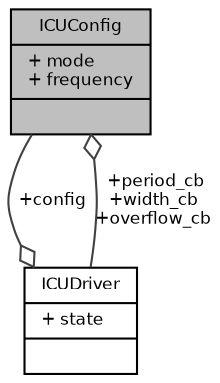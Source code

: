 digraph "ICUConfig"
{
  bgcolor="transparent";
  edge [fontname="Helvetica",fontsize="8",labelfontname="Helvetica",labelfontsize="8"];
  node [fontname="Helvetica",fontsize="8",shape=record];
  Node1 [label="{ICUConfig\n|+ mode\l+ frequency\l|}",height=0.2,width=0.4,color="black", fillcolor="grey75", style="filled", fontcolor="black"];
  Node2 -> Node1 [color="grey25",fontsize="8",style="solid",label=" +period_cb\n+width_cb\n+overflow_cb" ,arrowhead="odiamond",fontname="Helvetica"];
  Node2 [label="{ICUDriver\n|+ state\l|}",height=0.2,width=0.4,color="black",URL="$struct_i_c_u_driver.html",tooltip="Structure representing an ICU driver. "];
  Node1 -> Node2 [color="grey25",fontsize="8",style="solid",label=" +config" ,arrowhead="odiamond",fontname="Helvetica"];
}
